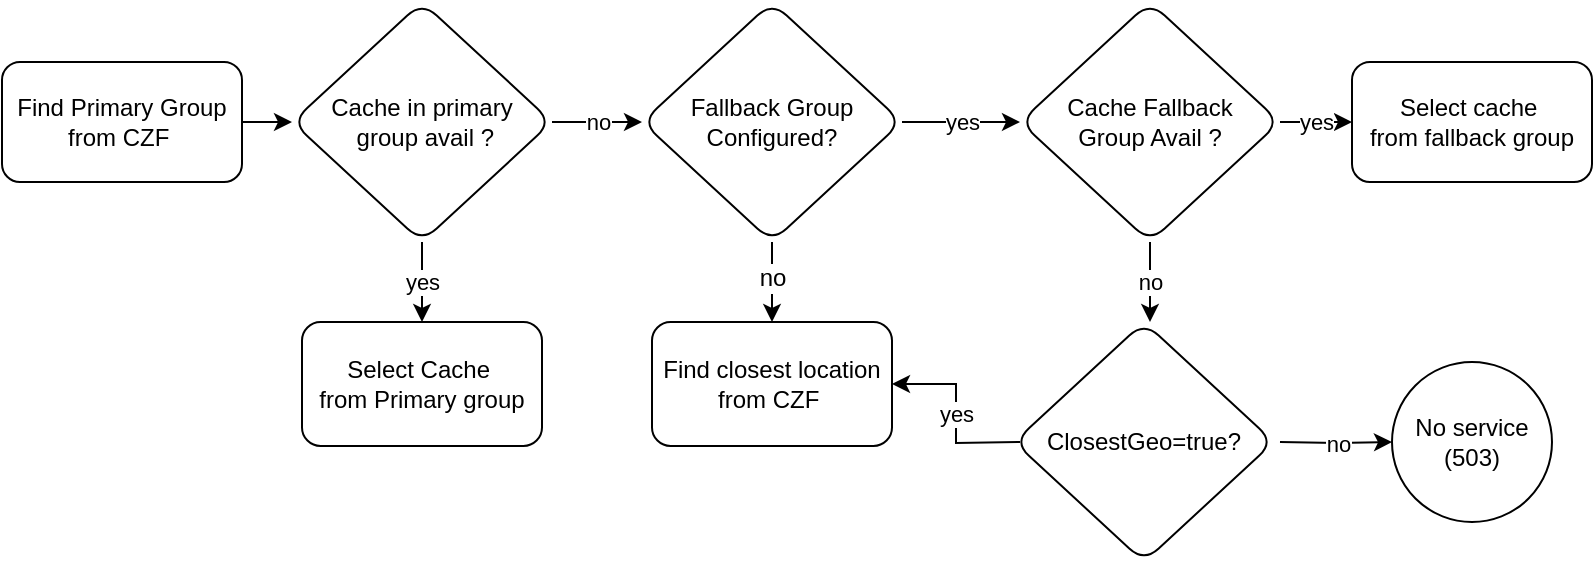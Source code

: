 <mxfile version="16.4.0" type="device"><diagram id="8f39e27c-ea72-08e7-a925-fa4c5aed6ff1" name="Page-1"><mxGraphModel dx="1586" dy="1087" grid="1" gridSize="10" guides="1" tooltips="1" connect="1" arrows="1" fold="1" page="1" pageScale="1" pageWidth="850" pageHeight="1100" background="#ffffff" math="0" shadow="0"><root><mxCell id="0"/><mxCell id="1" parent="0"/><mxCell id="11" value="yes" style="edgeStyle=none;rounded=0;html=1;exitX=0.5;exitY=1;entryX=0.5;entryY=0;startArrow=none;startFill=0;jettySize=auto;orthogonalLoop=1;" parent="1" source="2" target="6" edge="1"><mxGeometry relative="1" as="geometry"/></mxCell><mxCell id="12" value="no" style="edgeStyle=none;rounded=0;html=1;exitX=1;exitY=0.5;entryX=0;entryY=0.5;startArrow=none;startFill=0;jettySize=auto;orthogonalLoop=1;" parent="1" source="2" target="3" edge="1"><mxGeometry relative="1" as="geometry"/></mxCell><mxCell id="2" value="Cache in primary&lt;br&gt;&amp;nbsp;group avail ?" style="rhombus;whiteSpace=wrap;html=1;rounded=1;shadow=0;" parent="1" vertex="1"><mxGeometry x="155" y="190" width="130" height="120" as="geometry"/></mxCell><mxCell id="14" value="yes" style="edgeStyle=none;rounded=0;html=1;exitX=1;exitY=0.5;entryX=0;entryY=0.5;startArrow=none;startFill=0;jettySize=auto;orthogonalLoop=1;" parent="1" source="3" target="4" edge="1"><mxGeometry relative="1" as="geometry"/></mxCell><mxCell id="17" style="edgeStyle=none;rounded=0;html=1;exitX=0.5;exitY=1;entryX=0.5;entryY=0;startArrow=none;startFill=0;jettySize=auto;orthogonalLoop=1;" parent="1" source="3" target="16" edge="1"><mxGeometry relative="1" as="geometry"/></mxCell><mxCell id="18" value="no" style="text;html=1;resizable=0;points=[];align=center;verticalAlign=middle;labelBackgroundColor=#ffffff;" parent="17" vertex="1" connectable="0"><mxGeometry x="-0.1" relative="1" as="geometry"><mxPoint as="offset"/></mxGeometry></mxCell><mxCell id="3" value="Fallback Group Configured?" style="rhombus;whiteSpace=wrap;html=1;rounded=1;shadow=0;" parent="1" vertex="1"><mxGeometry x="330" y="190" width="130" height="120" as="geometry"/></mxCell><mxCell id="15" value="yes" style="edgeStyle=none;rounded=0;html=1;exitX=1;exitY=0.5;entryX=0;entryY=0.5;startArrow=none;startFill=0;jettySize=auto;orthogonalLoop=1;" parent="1" source="4" target="5" edge="1"><mxGeometry relative="1" as="geometry"/></mxCell><mxCell id="22" value="no" style="edgeStyle=none;rounded=0;html=1;exitX=0.5;exitY=1;entryX=0.5;entryY=0;startArrow=none;startFill=0;jettySize=auto;orthogonalLoop=1;" parent="1" source="4" edge="1"><mxGeometry relative="1" as="geometry"><mxPoint x="584" y="350" as="targetPoint"/></mxGeometry></mxCell><mxCell id="4" value="Cache Fallback &lt;br&gt;Group Avail ?" style="rhombus;whiteSpace=wrap;html=1;rounded=1;shadow=0;" parent="1" vertex="1"><mxGeometry x="519" y="190" width="130" height="120" as="geometry"/></mxCell><mxCell id="5" value="Select cache&amp;nbsp;&lt;br&gt;from fallback group&lt;br&gt;" style="rounded=1;whiteSpace=wrap;html=1;shadow=0;" parent="1" vertex="1"><mxGeometry x="685" y="220" width="120" height="60" as="geometry"/></mxCell><mxCell id="6" value="Select Cache&amp;nbsp;&lt;br&gt;from Primary group&lt;br&gt;" style="rounded=1;whiteSpace=wrap;html=1;shadow=0;" parent="1" vertex="1"><mxGeometry x="160" y="350" width="120" height="62" as="geometry"/></mxCell><mxCell id="9" style="edgeStyle=none;rounded=0;html=1;exitX=1;exitY=0.5;entryX=0;entryY=0.5;startArrow=none;startFill=0;jettySize=auto;orthogonalLoop=1;" parent="1" source="7" target="2" edge="1"><mxGeometry relative="1" as="geometry"/></mxCell><mxCell id="7" value="Find Primary Group&lt;br&gt;from CZF&amp;nbsp;&lt;br&gt;" style="rounded=1;whiteSpace=wrap;html=1;shadow=0;" parent="1" vertex="1"><mxGeometry x="10" y="220" width="120" height="60" as="geometry"/></mxCell><mxCell id="16" value="Find closest location&lt;br&gt;from CZF&amp;nbsp;&lt;br&gt;" style="rounded=1;whiteSpace=wrap;html=1;shadow=0;" parent="1" vertex="1"><mxGeometry x="335" y="350" width="120" height="62" as="geometry"/></mxCell><mxCell id="26" value="yes" style="edgeStyle=orthogonalEdgeStyle;rounded=0;html=1;exitX=0;exitY=0.5;entryX=1;entryY=0.5;startArrow=none;startFill=0;jettySize=auto;orthogonalLoop=1;" parent="1" target="16" edge="1"><mxGeometry relative="1" as="geometry"><mxPoint x="519" y="410" as="sourcePoint"/></mxGeometry></mxCell><mxCell id="28" value="no" style="edgeStyle=orthogonalEdgeStyle;rounded=0;html=1;exitX=1;exitY=0.5;entryX=0;entryY=0.5;startArrow=none;startFill=0;jettySize=auto;orthogonalLoop=1;" parent="1" target="27" edge="1"><mxGeometry relative="1" as="geometry"><mxPoint x="649" y="410" as="sourcePoint"/></mxGeometry></mxCell><mxCell id="21" value="ClosestGeo=true?" style="rhombus;whiteSpace=wrap;html=1;rounded=1;shadow=0;" parent="1" vertex="1"><mxGeometry x="516" y="350" width="130" height="120" as="geometry"/></mxCell><mxCell id="27" value="No service&lt;br&gt;(503)&lt;br&gt;" style="ellipse;whiteSpace=wrap;html=1;aspect=fixed;rounded=1;shadow=0;" parent="1" vertex="1"><mxGeometry x="705" y="370" width="80" height="80" as="geometry"/></mxCell></root></mxGraphModel></diagram></mxfile>
